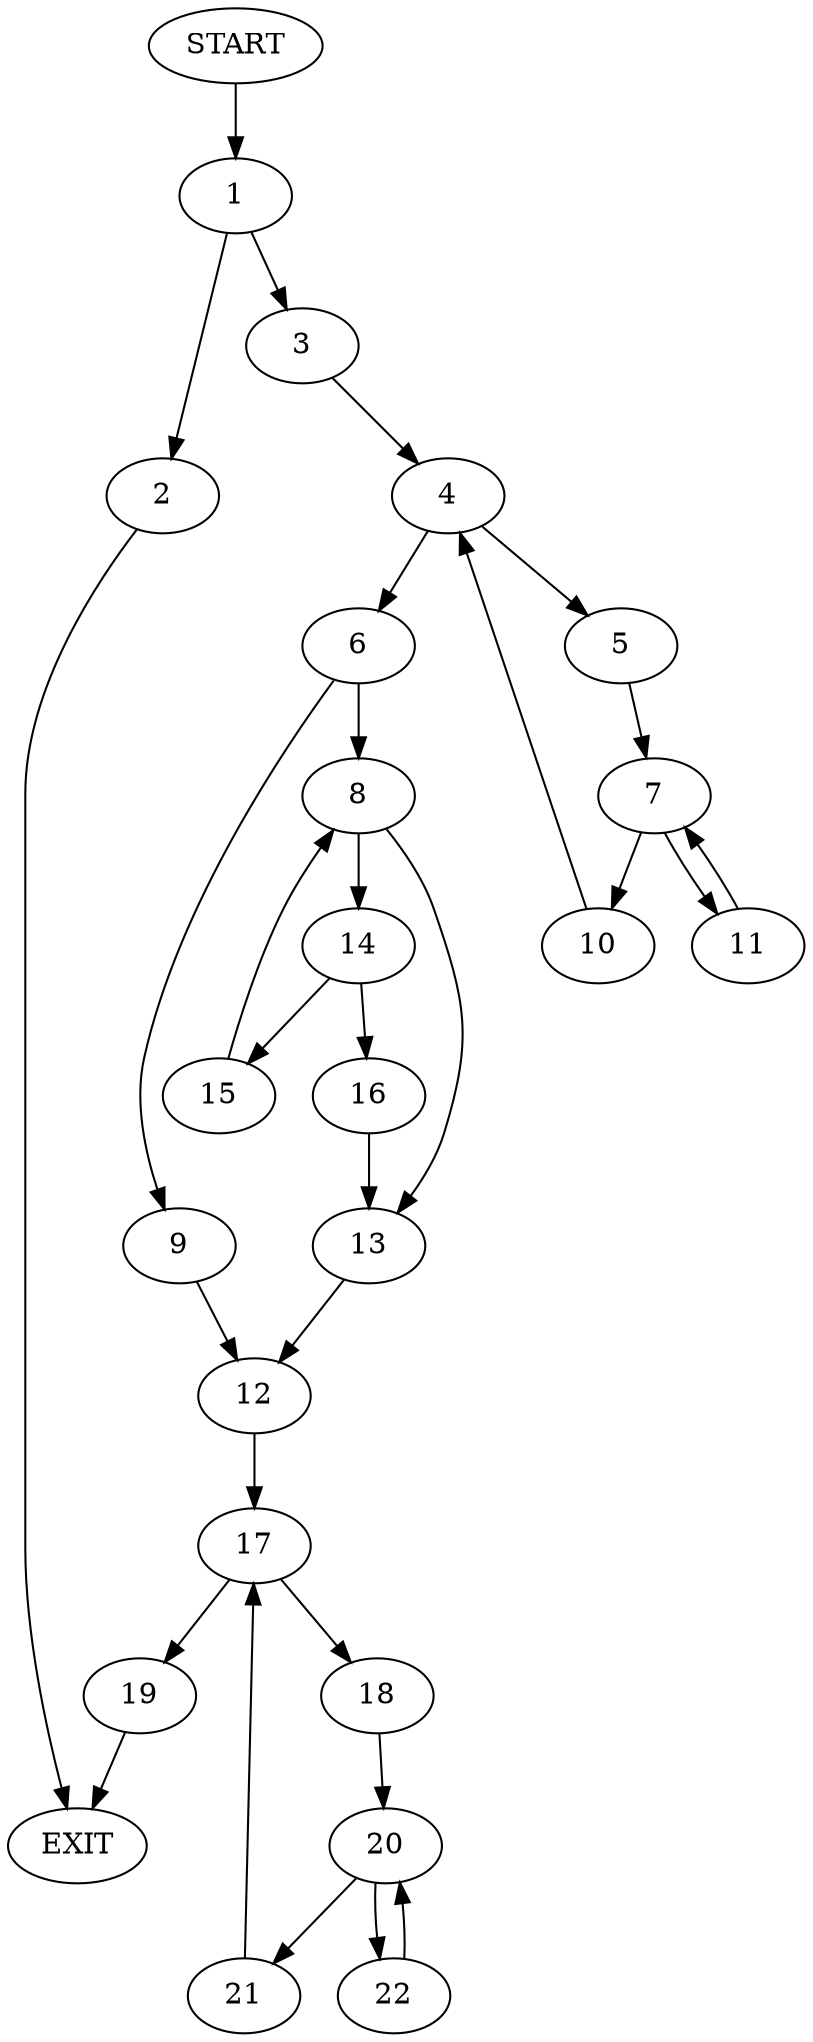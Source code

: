 digraph {
0 [label="START"]
23 [label="EXIT"]
0 -> 1
1 -> 2
1 -> 3
3 -> 4
2 -> 23
4 -> 5
4 -> 6
5 -> 7
6 -> 8
6 -> 9
7 -> 10
7 -> 11
10 -> 4
11 -> 7
9 -> 12
8 -> 13
8 -> 14
14 -> 15
14 -> 16
13 -> 12
16 -> 13
15 -> 8
12 -> 17
17 -> 18
17 -> 19
18 -> 20
19 -> 23
20 -> 21
20 -> 22
22 -> 20
21 -> 17
}
